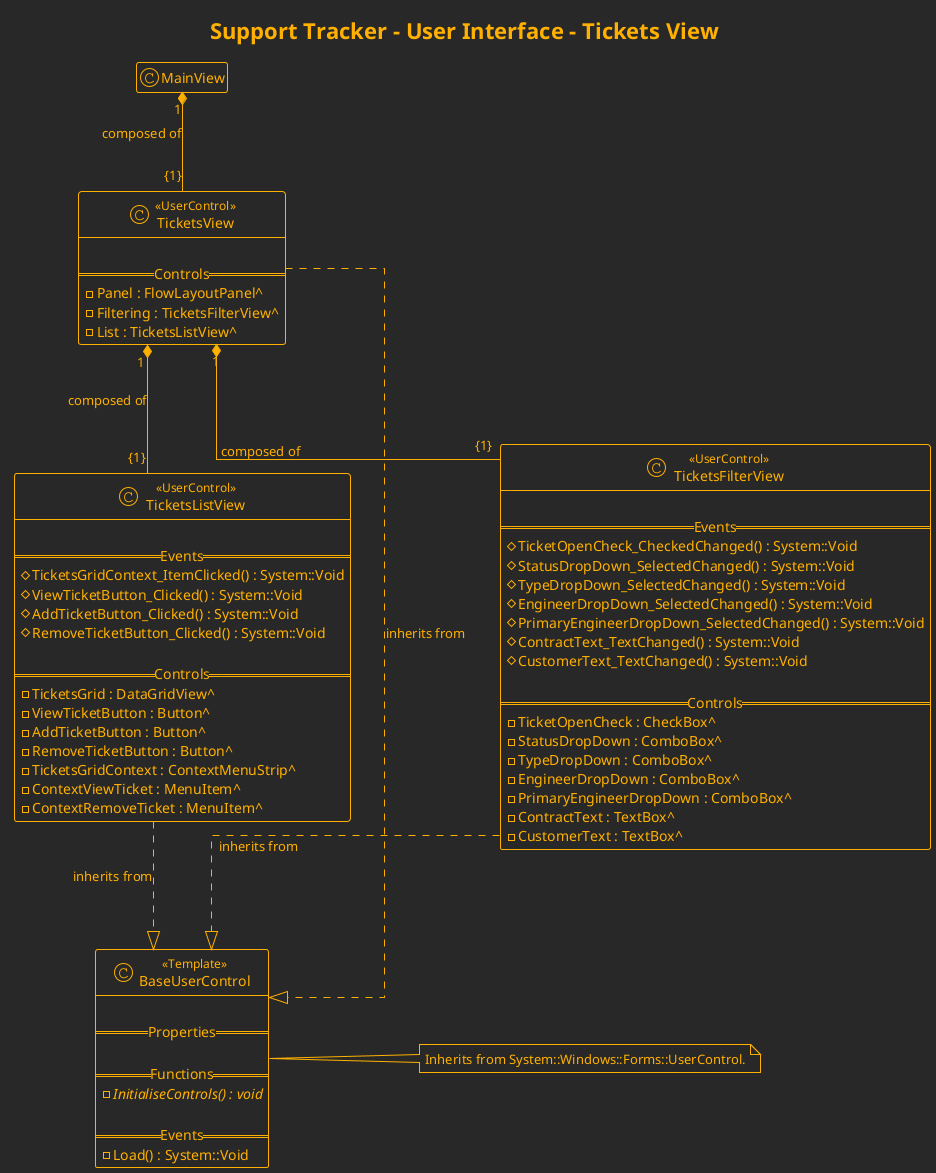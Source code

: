 @startuml "Support Tracker - Ticket View Class Diagram"

' Styling
' --------

hide empty members

skinparam defaultFontStyle Monospaced
skinparam shadowing false
skinparam handwritten false
skinparam linetype ortho
skinparam nodesep 150
skinparam ranksep 100

' Applying theme
!theme crt-amber


' Title
' ------

title Support Tracker - User Interface - Tickets View


' C++/CLI Classes
' ----------------

class TicketsView <<UserControl>> {
    
    == Controls ==
    -Panel : FlowLayoutPanel^
    -Filtering : TicketsFilterView^
    -List : TicketsListView^
}

together {
    class TicketsFilterView <<UserControl>> {
        
        == Events ==
        #TicketOpenCheck_CheckedChanged() : System::Void
        #StatusDropDown_SelectedChanged() : System::Void
        #TypeDropDown_SelectedChanged() : System::Void
        #EngineerDropDown_SelectedChanged() : System::Void
        #PrimaryEngineerDropDown_SelectedChanged() : System::Void
        #ContractText_TextChanged() : System::Void
        #CustomerText_TextChanged() : System::Void

        == Controls ==
        -TicketOpenCheck : CheckBox^
        -StatusDropDown : ComboBox^ 
        -TypeDropDown : ComboBox^
        -EngineerDropDown : ComboBox^
        -PrimaryEngineerDropDown : ComboBox^
        -ContractText : TextBox^
        -CustomerText : TextBox^
    }

    class TicketsListView <<UserControl>> {
        
        == Events ==
        #TicketsGridContext_ItemClicked() : System::Void
        #ViewTicketButton_Clicked() : System::Void
        #AddTicketButton_Clicked() : System::Void
        #RemoveTicketButton_Clicked() : System::Void

        == Controls ==
        -TicketsGrid : DataGridView^
        -ViewTicketButton : Button^
        -AddTicketButton : Button^
        -RemoveTicketButton : Button^
        -TicketsGridContext : ContextMenuStrip^
        -ContextViewTicket : MenuItem^
        -ContextRemoveTicket : MenuItem^
    }
}

class BaseUserControl <<Template>> {
    
    == Properties ==

    == Functions ==
    {abstract} -InitialiseControls() : void

    == Events ==
    -Load() : System::Void
}

note right of BaseUserControl {
    Inherits from System::Windows::Forms::UserControl.
}

' Relationships
' --------------

MainView "1" *-down- "{1}" TicketsView : composed of

TicketsView "1" *-down- "{1}" TicketsFilterView : composed of
TicketsView "1" *-down- "{1}" TicketsListView : composed of

TicketsView .down.|> BaseUserControl : inherits from
TicketsFilterView .down.|> BaseUserControl : inherits from
TicketsListView .down.|> BaseUserControl : inherits from

@enduml
